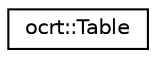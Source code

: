 digraph "Graphical Class Hierarchy"
{
 // LATEX_PDF_SIZE
  edge [fontname="Helvetica",fontsize="10",labelfontname="Helvetica",labelfontsize="10"];
  node [fontname="Helvetica",fontsize="10",shape=record];
  rankdir="LR";
  Node0 [label="ocrt::Table",height=0.2,width=0.4,color="black", fillcolor="white", style="filled",URL="$structocrt_1_1_table.html",tooltip=" "];
}
